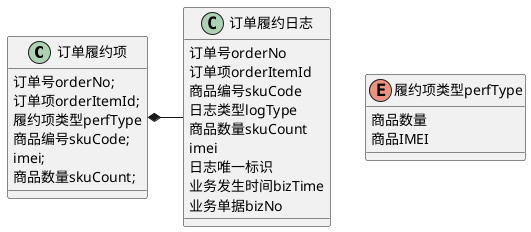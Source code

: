 @startuml

订单履约项 *-right- 订单履约日志


class 订单履约项 {
	 订单号orderNo;
	 订单项orderItemId;
	 履约项类型perfType
	 商品编号skuCode;
	 imei;
	 商品数量skuCount;
}
 class 订单履约日志 {
	 订单号orderNo
	 订单项orderItemId
	 商品编号skuCode
	 日志类型logType
	 商品数量skuCount
	 imei
	 日志唯一标识
	 业务发生时间bizTime
	 业务单据bizNo

}
enum 履约项类型perfType{
    商品数量
    商品IMEI
}
@enduml